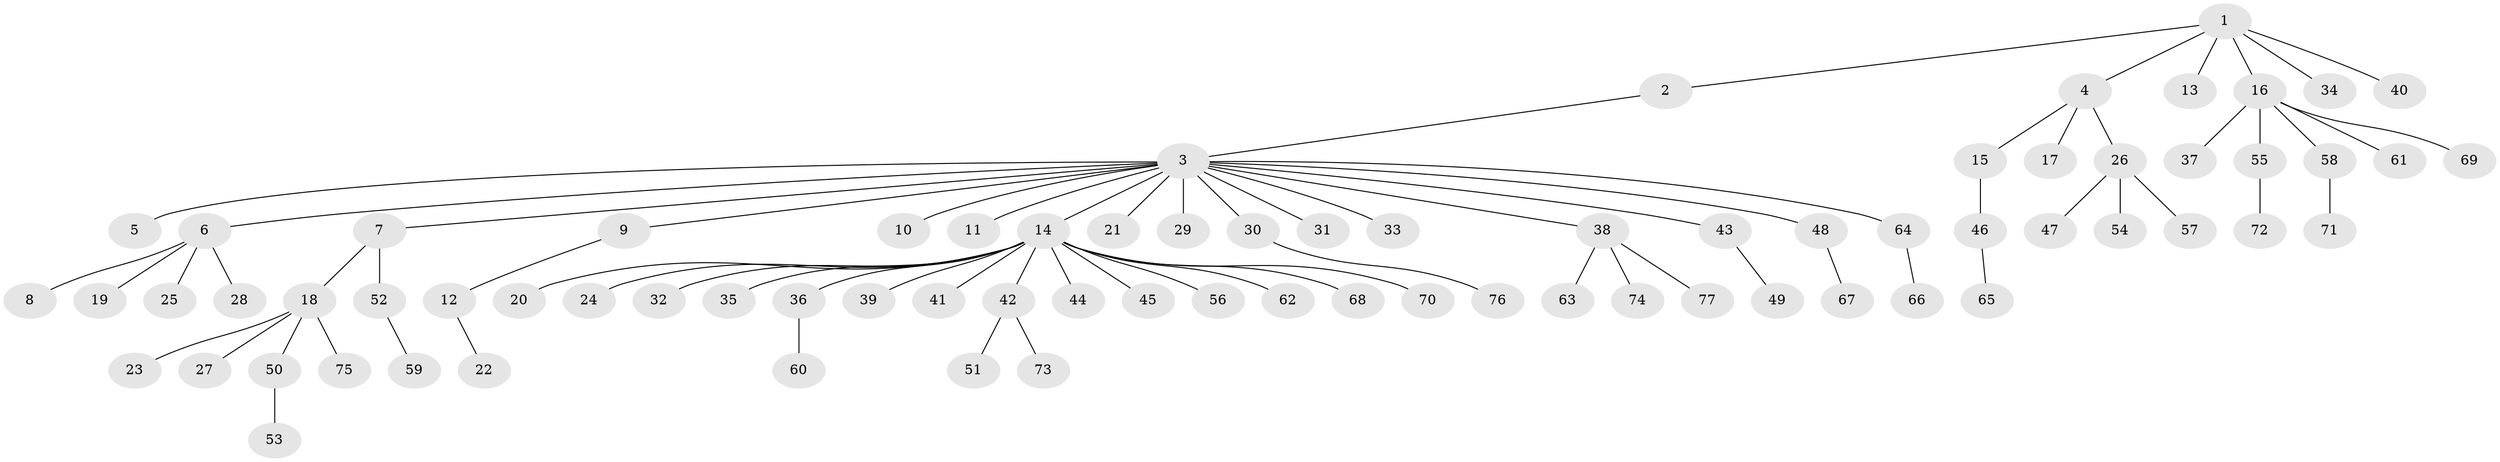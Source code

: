 // Generated by graph-tools (version 1.1) at 2025/01/03/09/25 03:01:51]
// undirected, 77 vertices, 76 edges
graph export_dot {
graph [start="1"]
  node [color=gray90,style=filled];
  1;
  2;
  3;
  4;
  5;
  6;
  7;
  8;
  9;
  10;
  11;
  12;
  13;
  14;
  15;
  16;
  17;
  18;
  19;
  20;
  21;
  22;
  23;
  24;
  25;
  26;
  27;
  28;
  29;
  30;
  31;
  32;
  33;
  34;
  35;
  36;
  37;
  38;
  39;
  40;
  41;
  42;
  43;
  44;
  45;
  46;
  47;
  48;
  49;
  50;
  51;
  52;
  53;
  54;
  55;
  56;
  57;
  58;
  59;
  60;
  61;
  62;
  63;
  64;
  65;
  66;
  67;
  68;
  69;
  70;
  71;
  72;
  73;
  74;
  75;
  76;
  77;
  1 -- 2;
  1 -- 4;
  1 -- 13;
  1 -- 16;
  1 -- 34;
  1 -- 40;
  2 -- 3;
  3 -- 5;
  3 -- 6;
  3 -- 7;
  3 -- 9;
  3 -- 10;
  3 -- 11;
  3 -- 14;
  3 -- 21;
  3 -- 29;
  3 -- 30;
  3 -- 31;
  3 -- 33;
  3 -- 38;
  3 -- 43;
  3 -- 48;
  3 -- 64;
  4 -- 15;
  4 -- 17;
  4 -- 26;
  6 -- 8;
  6 -- 19;
  6 -- 25;
  6 -- 28;
  7 -- 18;
  7 -- 52;
  9 -- 12;
  12 -- 22;
  14 -- 20;
  14 -- 24;
  14 -- 32;
  14 -- 35;
  14 -- 36;
  14 -- 39;
  14 -- 41;
  14 -- 42;
  14 -- 44;
  14 -- 45;
  14 -- 56;
  14 -- 62;
  14 -- 68;
  14 -- 70;
  15 -- 46;
  16 -- 37;
  16 -- 55;
  16 -- 58;
  16 -- 61;
  16 -- 69;
  18 -- 23;
  18 -- 27;
  18 -- 50;
  18 -- 75;
  26 -- 47;
  26 -- 54;
  26 -- 57;
  30 -- 76;
  36 -- 60;
  38 -- 63;
  38 -- 74;
  38 -- 77;
  42 -- 51;
  42 -- 73;
  43 -- 49;
  46 -- 65;
  48 -- 67;
  50 -- 53;
  52 -- 59;
  55 -- 72;
  58 -- 71;
  64 -- 66;
}
